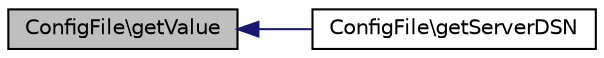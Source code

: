 digraph G
{
  edge [fontname="Helvetica",fontsize="10",labelfontname="Helvetica",labelfontsize="10"];
  node [fontname="Helvetica",fontsize="10",shape=record];
  rankdir="LR";
  Node1 [label="ConfigFile\\getValue",height=0.2,width=0.4,color="black", fillcolor="grey75", style="filled" fontcolor="black"];
  Node1 -> Node2 [dir="back",color="midnightblue",fontsize="10",style="solid",fontname="Helvetica"];
  Node2 [label="ConfigFile\\getServerDSN",height=0.2,width=0.4,color="black", fillcolor="white", style="filled",URL="$classConfigFile.html#aa88d109a438b9d98294a225fb95ab1b3",tooltip="Returns DSN of given server."];
}
